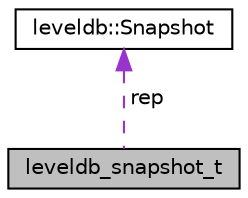 digraph "leveldb_snapshot_t"
{
  edge [fontname="Helvetica",fontsize="10",labelfontname="Helvetica",labelfontsize="10"];
  node [fontname="Helvetica",fontsize="10",shape=record];
  Node1 [label="leveldb_snapshot_t",height=0.2,width=0.4,color="black", fillcolor="grey75", style="filled" fontcolor="black"];
  Node2 -> Node1 [dir="back",color="darkorchid3",fontsize="10",style="dashed",label=" rep" ,fontname="Helvetica"];
  Node2 [label="leveldb::Snapshot",height=0.2,width=0.4,color="black", fillcolor="white", style="filled",URL="$classleveldb_1_1_snapshot.html"];
}
